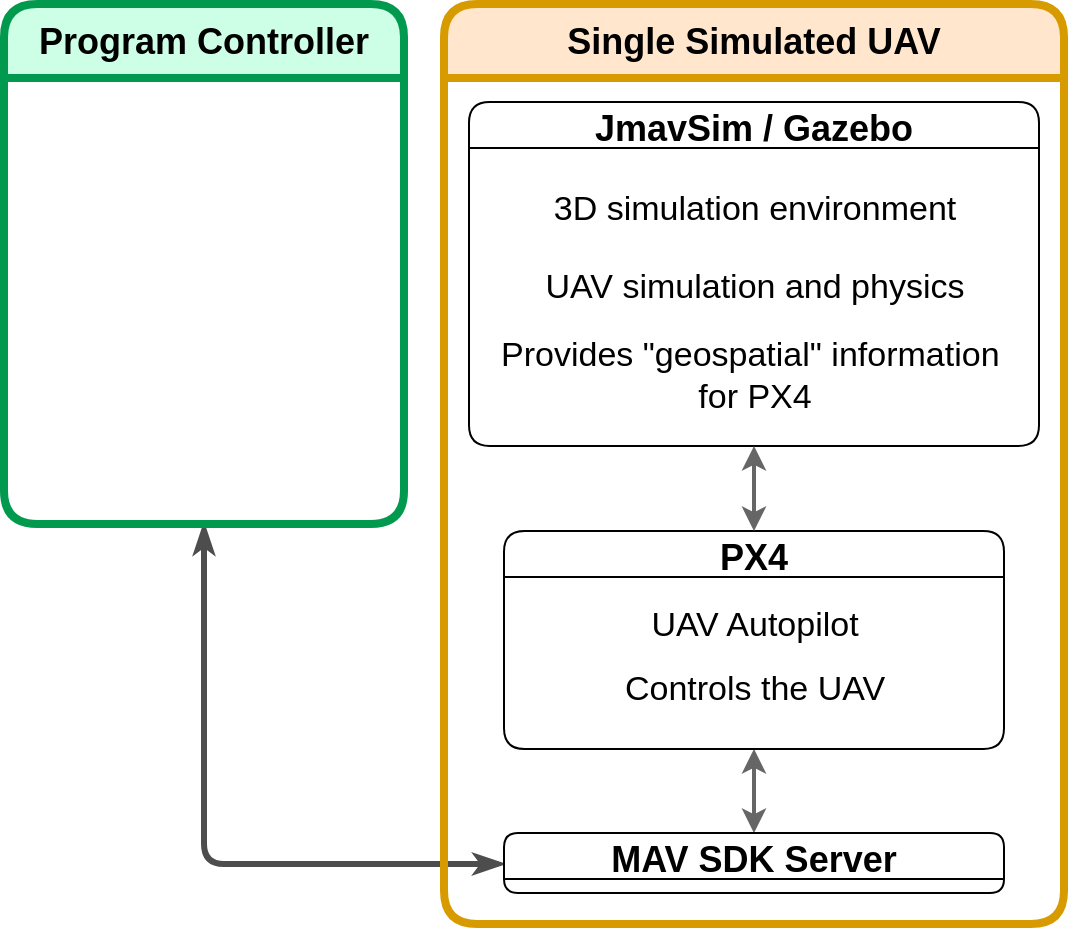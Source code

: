 <mxfile version="24.6.4" type="device">
  <diagram name="Page-1" id="Ev9KHV8LbVD18_9U95kE">
    <mxGraphModel dx="2004" dy="1203" grid="1" gridSize="10" guides="1" tooltips="1" connect="1" arrows="1" fold="1" page="1" pageScale="1" pageWidth="2339" pageHeight="3300" math="0" shadow="0">
      <root>
        <mxCell id="0" />
        <mxCell id="1" parent="0" />
        <mxCell id="JzUydqIJ6qVtRUPiUywM-12" style="edgeStyle=orthogonalEdgeStyle;rounded=1;orthogonalLoop=1;jettySize=auto;html=1;strokeWidth=3;curved=0;startArrow=classicThin;startFill=1;endArrow=classicThin;endFill=1;exitX=0.5;exitY=1;exitDx=0;exitDy=0;strokeColor=#4D4D4D;" parent="1" source="JzUydqIJ6qVtRUPiUywM-18" target="Jraj2u1gfLjr0mIL1iTk-41" edge="1">
          <mxGeometry relative="1" as="geometry">
            <mxPoint x="724.4" y="1110" as="sourcePoint" />
            <Array as="points">
              <mxPoint x="890" y="920" />
            </Array>
          </mxGeometry>
        </mxCell>
        <mxCell id="JzUydqIJ6qVtRUPiUywM-14" value="&lt;font style=&quot;font-size: 18px;&quot;&gt;Single Simulated UAV&lt;/font&gt;" style="swimlane;whiteSpace=wrap;html=1;rounded=1;fillColor=#ffe6cc;strokeColor=#D79B00;strokeWidth=4;perimeterSpacing=0;fillStyle=auto;startSize=37;fontSize=18;" parent="1" vertex="1">
          <mxGeometry x="1010" y="490" width="310" height="460" as="geometry" />
        </mxCell>
        <mxCell id="JzUydqIJ6qVtRUPiUywM-17" style="edgeStyle=orthogonalEdgeStyle;rounded=1;orthogonalLoop=1;jettySize=auto;html=1;strokeWidth=2;curved=0;startArrow=classic;startFill=1;strokeColor=#666666;" parent="JzUydqIJ6qVtRUPiUywM-14" source="Jraj2u1gfLjr0mIL1iTk-41" target="Jraj2u1gfLjr0mIL1iTk-2" edge="1">
          <mxGeometry relative="1" as="geometry">
            <mxPoint x="305" y="320" as="targetPoint" />
          </mxGeometry>
        </mxCell>
        <mxCell id="Jraj2u1gfLjr0mIL1iTk-41" value="MAV SDK Server" style="swimlane;fontSize=18;rounded=1;" parent="JzUydqIJ6qVtRUPiUywM-14" vertex="1" collapsed="1">
          <mxGeometry x="30" y="414.5" width="250" height="30" as="geometry">
            <mxRectangle x="20" y="289" width="148.75" height="90" as="alternateBounds" />
          </mxGeometry>
        </mxCell>
        <mxCell id="Jraj2u1gfLjr0mIL1iTk-2" value="PX4" style="swimlane;startSize=23;fontSize=18;rounded=1;" parent="JzUydqIJ6qVtRUPiUywM-14" vertex="1">
          <mxGeometry x="30" y="263.5" width="250" height="109" as="geometry" />
        </mxCell>
        <mxCell id="Jraj2u1gfLjr0mIL1iTk-25" value="UAV Autopilot" style="text;html=1;align=center;verticalAlign=middle;resizable=0;points=[];autosize=1;strokeColor=none;fillColor=none;fontSize=17;" parent="Jraj2u1gfLjr0mIL1iTk-2" vertex="1">
          <mxGeometry x="60" y="32" width="130" height="30" as="geometry" />
        </mxCell>
        <mxCell id="Jraj2u1gfLjr0mIL1iTk-47" value="Controls the UAV" style="text;html=1;align=center;verticalAlign=middle;resizable=0;points=[];autosize=1;strokeColor=none;fillColor=none;fontSize=17;" parent="Jraj2u1gfLjr0mIL1iTk-2" vertex="1">
          <mxGeometry x="50" y="64" width="150" height="30" as="geometry" />
        </mxCell>
        <mxCell id="Jraj2u1gfLjr0mIL1iTk-5" value="JmavSim / Gazebo" style="swimlane;fontSize=18;rounded=1;" parent="JzUydqIJ6qVtRUPiUywM-14" vertex="1">
          <mxGeometry x="12.5" y="49" width="285" height="172" as="geometry">
            <mxRectangle x="1000" y="568" width="140" height="30" as="alternateBounds" />
          </mxGeometry>
        </mxCell>
        <mxCell id="Jraj2u1gfLjr0mIL1iTk-31" value="&lt;font style=&quot;font-size: 17px;&quot;&gt;3D simulation environment&lt;/font&gt;" style="text;html=1;align=center;verticalAlign=middle;resizable=0;points=[];autosize=1;strokeColor=none;fillColor=none;fontSize=17;" parent="Jraj2u1gfLjr0mIL1iTk-5" vertex="1">
          <mxGeometry x="32.5" y="39" width="220" height="30" as="geometry" />
        </mxCell>
        <mxCell id="Jraj2u1gfLjr0mIL1iTk-32" value="&lt;font style=&quot;font-size: 17px;&quot;&gt;UAV simulation and physics&lt;/font&gt;" style="text;html=1;align=center;verticalAlign=middle;resizable=0;points=[];autosize=1;strokeColor=none;fillColor=none;fontSize=17;" parent="Jraj2u1gfLjr0mIL1iTk-5" vertex="1">
          <mxGeometry x="27.5" y="78" width="230" height="30" as="geometry" />
        </mxCell>
        <mxCell id="JzUydqIJ6qVtRUPiUywM-3" value="&lt;font style=&quot;font-size: 17px;&quot;&gt;Provides &quot;geospatial&quot;&lt;/font&gt;&lt;span style=&quot;font-size: 17px; background-color: initial;&quot;&gt;&amp;nbsp;information&amp;nbsp;&lt;/span&gt;&lt;div style=&quot;font-size: 17px;&quot;&gt;&lt;span style=&quot;font-size: 17px; background-color: initial;&quot;&gt;for PX4&lt;/span&gt;&lt;/div&gt;" style="text;html=1;align=center;verticalAlign=middle;resizable=0;points=[];autosize=1;strokeColor=none;fillColor=none;fontSize=17;" parent="Jraj2u1gfLjr0mIL1iTk-5" vertex="1">
          <mxGeometry x="2.5" y="112" width="280" height="50" as="geometry" />
        </mxCell>
        <mxCell id="JzUydqIJ6qVtRUPiUywM-2" style="edgeStyle=orthogonalEdgeStyle;rounded=1;orthogonalLoop=1;jettySize=auto;html=1;strokeWidth=2;startArrow=classic;startFill=1;curved=0;strokeColor=#666666;" parent="JzUydqIJ6qVtRUPiUywM-14" source="Jraj2u1gfLjr0mIL1iTk-2" target="Jraj2u1gfLjr0mIL1iTk-5" edge="1">
          <mxGeometry relative="1" as="geometry" />
        </mxCell>
        <mxCell id="JzUydqIJ6qVtRUPiUywM-18" value="&lt;span style=&quot;font-size: 18px; text-wrap: nowrap;&quot;&gt;Program Controller&lt;/span&gt;" style="swimlane;whiteSpace=wrap;html=1;rounded=1;fillColor=#CCFFE6;strokeColor=#00994D;strokeWidth=4;perimeterSpacing=0;fillStyle=auto;startSize=37;fontSize=18;" parent="1" vertex="1">
          <mxGeometry x="790" y="490" width="200" height="260" as="geometry" />
        </mxCell>
      </root>
    </mxGraphModel>
  </diagram>
</mxfile>
